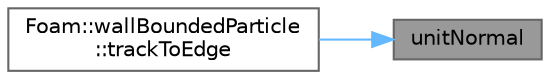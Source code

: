digraph "unitNormal"
{
 // LATEX_PDF_SIZE
  bgcolor="transparent";
  edge [fontname=Helvetica,fontsize=10,labelfontname=Helvetica,labelfontsize=10];
  node [fontname=Helvetica,fontsize=10,shape=box,height=0.2,width=0.4];
  rankdir="RL";
  Node1 [id="Node000001",label="unitNormal",height=0.2,width=0.4,color="gray40", fillcolor="grey60", style="filled", fontcolor="black",tooltip=" "];
  Node1 -> Node2 [id="edge1_Node000001_Node000002",dir="back",color="steelblue1",style="solid",tooltip=" "];
  Node2 [id="Node000002",label="Foam::wallBoundedParticle\l::trackToEdge",height=0.2,width=0.4,color="grey40", fillcolor="white", style="filled",URL="$classFoam_1_1wallBoundedParticle.html#a4a9b27ab108a70bf4ed9d4c511d5ae0e",tooltip=" "];
}

